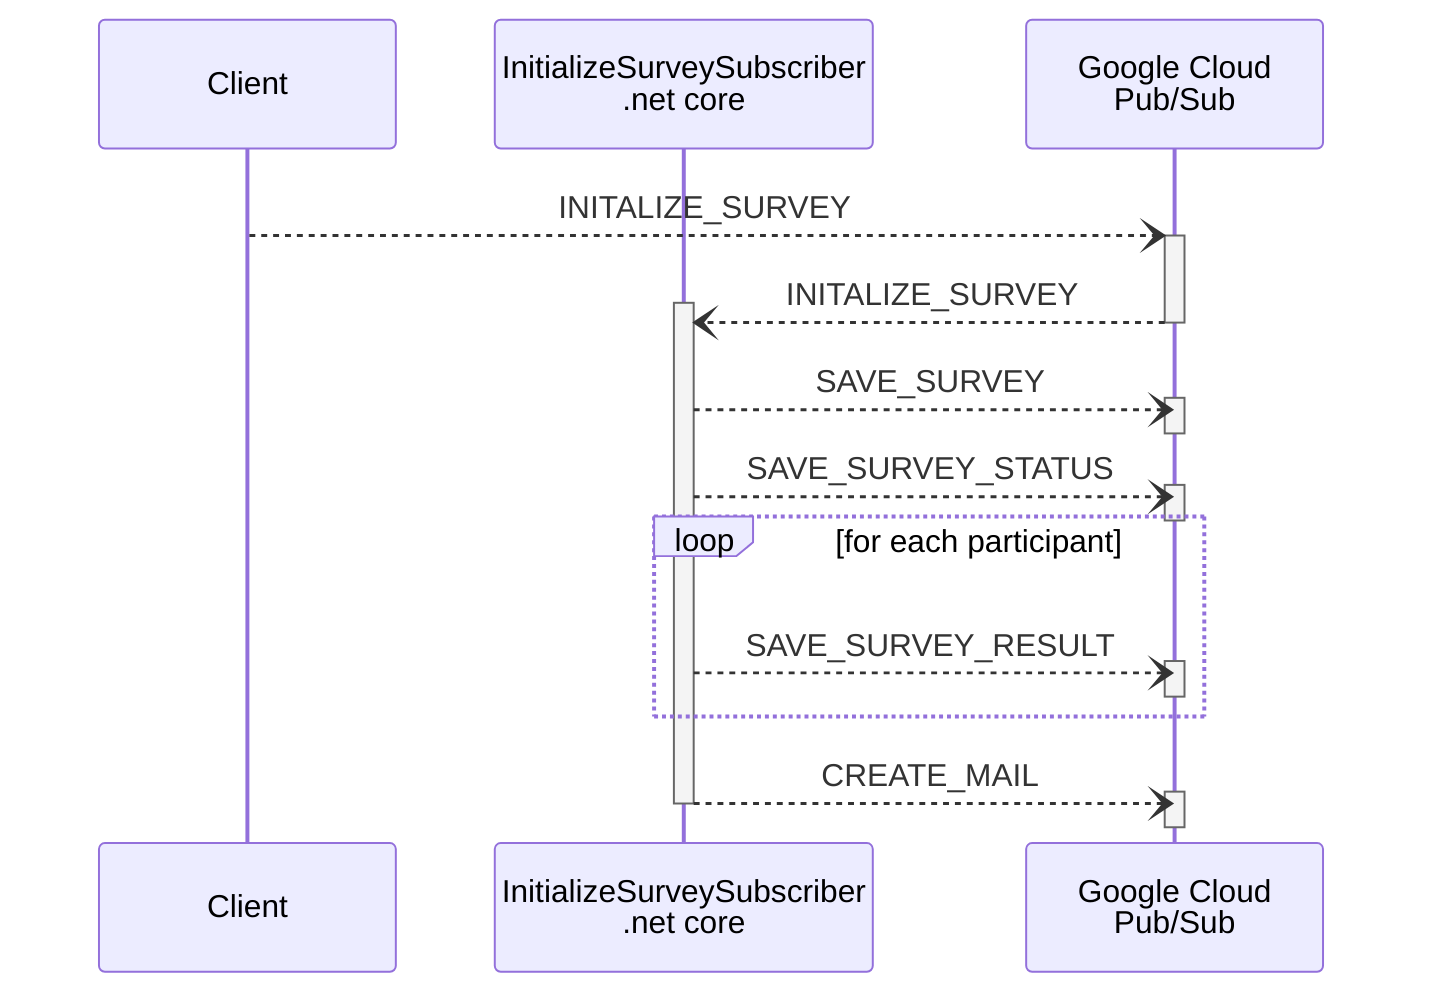 sequenceDiagram
    participant C as Client
    participant InitSurvey as InitializeSurveySubscriber<br>.net core
    participant PS as Google Cloud<br>Pub/Sub
    C--)+PS: INITALIZE_SURVEY
    PS--)+InitSurvey: INITALIZE_SURVEY
    deactivate PS
    InitSurvey--)PS: SAVE_SURVEY
    activate PS
    deactivate PS
    InitSurvey--)PS: SAVE_SURVEY_STATUS
    activate PS
    deactivate PS
    loop for each participant
        InitSurvey--)PS: SAVE_SURVEY_RESULT
        activate PS
        deactivate PS
    end
    InitSurvey--)PS: CREATE_MAIL
    activate PS
    deactivate PS
    deactivate InitSurvey